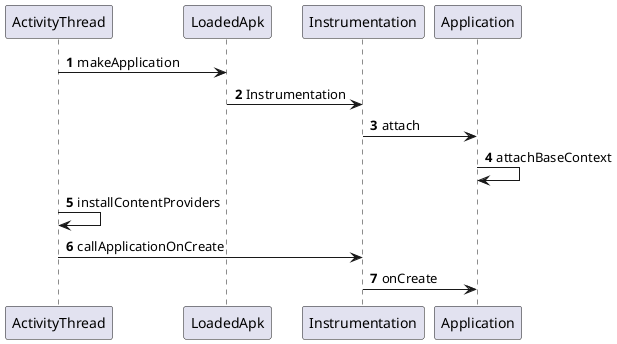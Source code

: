 @startuml

autonumber

ActivityThread -> LoadedApk : makeApplication
LoadedApk -> Instrumentation : Instrumentation
Instrumentation -> Application : attach
Application -> Application :attachBaseContext
ActivityThread -> ActivityThread : installContentProviders
ActivityThread -> Instrumentation : callApplicationOnCreate
Instrumentation -> Application : onCreate

@enduml